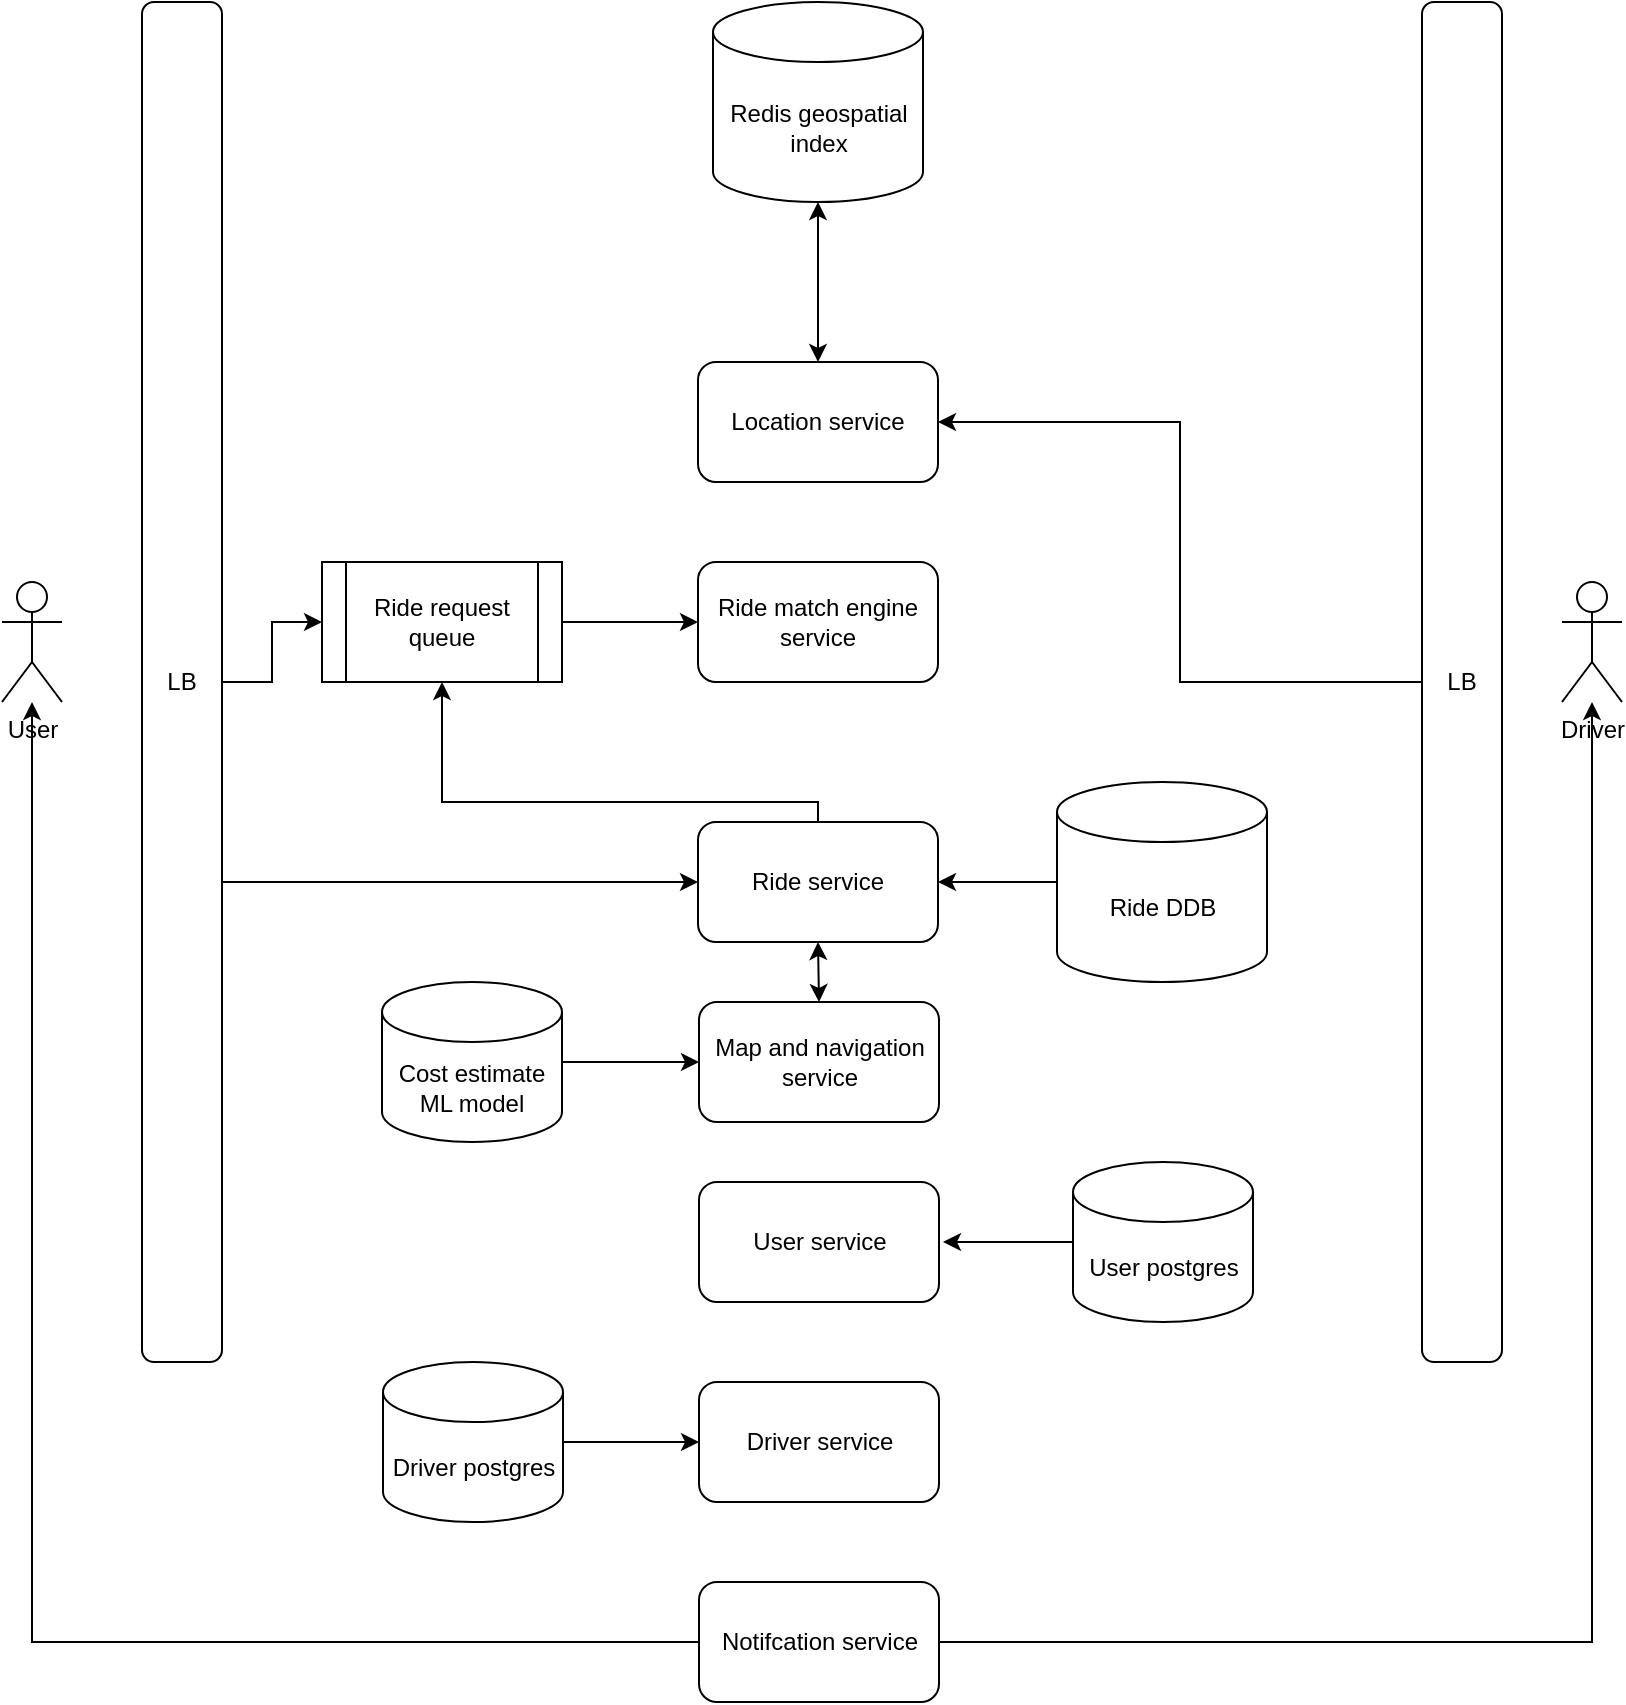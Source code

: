 <mxfile version="28.0.7">
  <diagram name="Page-1" id="IBkn1AV6_XAYANT_Cgsg">
    <mxGraphModel dx="1051" dy="660" grid="1" gridSize="10" guides="1" tooltips="1" connect="1" arrows="1" fold="1" page="1" pageScale="1" pageWidth="850" pageHeight="1100" math="0" shadow="0">
      <root>
        <mxCell id="0" />
        <mxCell id="1" parent="0" />
        <mxCell id="dDHguk34ElmMT3qhyhON-1" value="User" style="shape=umlActor;verticalLabelPosition=bottom;verticalAlign=top;html=1;outlineConnect=0;" parent="1" vertex="1">
          <mxGeometry x="10" y="450" width="30" height="60" as="geometry" />
        </mxCell>
        <mxCell id="gbZQUxVSYUYgcQM6FEUl-18" style="edgeStyle=orthogonalEdgeStyle;rounded=0;orthogonalLoop=1;jettySize=auto;html=1;entryX=0;entryY=0.5;entryDx=0;entryDy=0;" edge="1" parent="1" source="dDHguk34ElmMT3qhyhON-2" target="gbZQUxVSYUYgcQM6FEUl-12">
          <mxGeometry relative="1" as="geometry" />
        </mxCell>
        <mxCell id="gbZQUxVSYUYgcQM6FEUl-19" style="edgeStyle=orthogonalEdgeStyle;rounded=0;orthogonalLoop=1;jettySize=auto;html=1;entryX=0;entryY=0.5;entryDx=0;entryDy=0;" edge="1" parent="1" source="dDHguk34ElmMT3qhyhON-2" target="gbZQUxVSYUYgcQM6FEUl-17">
          <mxGeometry relative="1" as="geometry">
            <Array as="points">
              <mxPoint x="180" y="600" />
              <mxPoint x="180" y="600" />
            </Array>
          </mxGeometry>
        </mxCell>
        <mxCell id="dDHguk34ElmMT3qhyhON-2" value="LB" style="rounded=1;whiteSpace=wrap;html=1;" parent="1" vertex="1">
          <mxGeometry x="80" y="160" width="40" height="680" as="geometry" />
        </mxCell>
        <mxCell id="KC0I90stS5oIT5MQX-iv-26" style="edgeStyle=orthogonalEdgeStyle;rounded=0;orthogonalLoop=1;jettySize=auto;html=1;entryX=1;entryY=0;entryDx=0;entryDy=27.5;entryPerimeter=0;exitX=1;exitY=0.5;exitDx=0;exitDy=0;" parent="1" target="KC0I90stS5oIT5MQX-iv-13" edge="1">
          <mxGeometry relative="1" as="geometry">
            <mxPoint x="680" y="620" as="sourcePoint" />
            <Array as="points">
              <mxPoint x="740" y="620" />
              <mxPoint x="740" y="348" />
            </Array>
          </mxGeometry>
        </mxCell>
        <mxCell id="gbZQUxVSYUYgcQM6FEUl-7" style="edgeStyle=orthogonalEdgeStyle;rounded=0;orthogonalLoop=1;jettySize=auto;html=1;entryX=1;entryY=0.5;entryDx=0;entryDy=0;" edge="1" parent="1" source="gbZQUxVSYUYgcQM6FEUl-3" target="gbZQUxVSYUYgcQM6FEUl-6">
          <mxGeometry relative="1" as="geometry" />
        </mxCell>
        <mxCell id="gbZQUxVSYUYgcQM6FEUl-3" value="LB" style="rounded=1;whiteSpace=wrap;html=1;" vertex="1" parent="1">
          <mxGeometry x="720" y="160" width="40" height="680" as="geometry" />
        </mxCell>
        <mxCell id="gbZQUxVSYUYgcQM6FEUl-4" value="Driver" style="shape=umlActor;verticalLabelPosition=bottom;verticalAlign=top;html=1;outlineConnect=0;" vertex="1" parent="1">
          <mxGeometry x="790" y="450" width="30" height="60" as="geometry" />
        </mxCell>
        <mxCell id="gbZQUxVSYUYgcQM6FEUl-8" style="edgeStyle=orthogonalEdgeStyle;rounded=0;orthogonalLoop=1;jettySize=auto;html=1;entryX=0.5;entryY=0;entryDx=0;entryDy=0;startArrow=classic;startFill=1;" edge="1" parent="1" source="gbZQUxVSYUYgcQM6FEUl-5" target="gbZQUxVSYUYgcQM6FEUl-6">
          <mxGeometry relative="1" as="geometry" />
        </mxCell>
        <mxCell id="gbZQUxVSYUYgcQM6FEUl-5" value="Redis geospatial index" style="shape=cylinder3;whiteSpace=wrap;html=1;boundedLbl=1;backgroundOutline=1;size=15;" vertex="1" parent="1">
          <mxGeometry x="365.5" y="160" width="105" height="100" as="geometry" />
        </mxCell>
        <mxCell id="gbZQUxVSYUYgcQM6FEUl-6" value="Location service" style="rounded=1;whiteSpace=wrap;html=1;" vertex="1" parent="1">
          <mxGeometry x="358" y="340" width="120" height="60" as="geometry" />
        </mxCell>
        <mxCell id="gbZQUxVSYUYgcQM6FEUl-9" value="User service" style="rounded=1;whiteSpace=wrap;html=1;" vertex="1" parent="1">
          <mxGeometry x="358.5" y="750" width="120" height="60" as="geometry" />
        </mxCell>
        <mxCell id="gbZQUxVSYUYgcQM6FEUl-10" value="Driver service" style="rounded=1;whiteSpace=wrap;html=1;" vertex="1" parent="1">
          <mxGeometry x="358.5" y="850" width="120" height="60" as="geometry" />
        </mxCell>
        <mxCell id="gbZQUxVSYUYgcQM6FEUl-11" value="Ride match engine service" style="rounded=1;whiteSpace=wrap;html=1;" vertex="1" parent="1">
          <mxGeometry x="358" y="440" width="120" height="60" as="geometry" />
        </mxCell>
        <mxCell id="gbZQUxVSYUYgcQM6FEUl-14" style="edgeStyle=orthogonalEdgeStyle;rounded=0;orthogonalLoop=1;jettySize=auto;html=1;exitX=1;exitY=0.5;exitDx=0;exitDy=0;entryX=0;entryY=0.5;entryDx=0;entryDy=0;" edge="1" parent="1" source="gbZQUxVSYUYgcQM6FEUl-12" target="gbZQUxVSYUYgcQM6FEUl-11">
          <mxGeometry relative="1" as="geometry" />
        </mxCell>
        <mxCell id="gbZQUxVSYUYgcQM6FEUl-12" value="Ride request queue" style="shape=process;whiteSpace=wrap;html=1;backgroundOutline=1;" vertex="1" parent="1">
          <mxGeometry x="170" y="440" width="120" height="60" as="geometry" />
        </mxCell>
        <mxCell id="gbZQUxVSYUYgcQM6FEUl-28" style="edgeStyle=orthogonalEdgeStyle;rounded=0;orthogonalLoop=1;jettySize=auto;html=1;exitX=1;exitY=0.5;exitDx=0;exitDy=0;" edge="1" parent="1" source="gbZQUxVSYUYgcQM6FEUl-15" target="gbZQUxVSYUYgcQM6FEUl-4">
          <mxGeometry relative="1" as="geometry" />
        </mxCell>
        <mxCell id="gbZQUxVSYUYgcQM6FEUl-29" style="edgeStyle=orthogonalEdgeStyle;rounded=0;orthogonalLoop=1;jettySize=auto;html=1;" edge="1" parent="1" source="gbZQUxVSYUYgcQM6FEUl-15" target="dDHguk34ElmMT3qhyhON-1">
          <mxGeometry relative="1" as="geometry" />
        </mxCell>
        <mxCell id="gbZQUxVSYUYgcQM6FEUl-15" value="Notifcation service" style="rounded=1;whiteSpace=wrap;html=1;" vertex="1" parent="1">
          <mxGeometry x="358.5" y="950" width="120" height="60" as="geometry" />
        </mxCell>
        <mxCell id="gbZQUxVSYUYgcQM6FEUl-20" style="edgeStyle=orthogonalEdgeStyle;rounded=0;orthogonalLoop=1;jettySize=auto;html=1;entryX=0.5;entryY=1;entryDx=0;entryDy=0;" edge="1" parent="1" source="gbZQUxVSYUYgcQM6FEUl-17" target="gbZQUxVSYUYgcQM6FEUl-12">
          <mxGeometry relative="1" as="geometry">
            <Array as="points">
              <mxPoint x="418" y="560" />
              <mxPoint x="230" y="560" />
            </Array>
          </mxGeometry>
        </mxCell>
        <mxCell id="gbZQUxVSYUYgcQM6FEUl-33" style="edgeStyle=orthogonalEdgeStyle;rounded=0;orthogonalLoop=1;jettySize=auto;html=1;exitX=0.5;exitY=1;exitDx=0;exitDy=0;entryX=0.5;entryY=0;entryDx=0;entryDy=0;startArrow=classic;startFill=1;" edge="1" parent="1" source="gbZQUxVSYUYgcQM6FEUl-17" target="gbZQUxVSYUYgcQM6FEUl-30">
          <mxGeometry relative="1" as="geometry" />
        </mxCell>
        <mxCell id="gbZQUxVSYUYgcQM6FEUl-17" value="Ride service" style="rounded=1;whiteSpace=wrap;html=1;" vertex="1" parent="1">
          <mxGeometry x="358" y="570" width="120" height="60" as="geometry" />
        </mxCell>
        <mxCell id="gbZQUxVSYUYgcQM6FEUl-22" style="edgeStyle=orthogonalEdgeStyle;rounded=0;orthogonalLoop=1;jettySize=auto;html=1;entryX=1;entryY=0.5;entryDx=0;entryDy=0;" edge="1" parent="1" source="gbZQUxVSYUYgcQM6FEUl-21" target="gbZQUxVSYUYgcQM6FEUl-17">
          <mxGeometry relative="1" as="geometry" />
        </mxCell>
        <mxCell id="gbZQUxVSYUYgcQM6FEUl-21" value="Ride DDB" style="shape=cylinder3;whiteSpace=wrap;html=1;boundedLbl=1;backgroundOutline=1;size=15;" vertex="1" parent="1">
          <mxGeometry x="537.5" y="550" width="105" height="100" as="geometry" />
        </mxCell>
        <mxCell id="gbZQUxVSYUYgcQM6FEUl-25" style="edgeStyle=orthogonalEdgeStyle;rounded=0;orthogonalLoop=1;jettySize=auto;html=1;" edge="1" parent="1" source="gbZQUxVSYUYgcQM6FEUl-24">
          <mxGeometry relative="1" as="geometry">
            <mxPoint x="480.5" y="780" as="targetPoint" />
            <Array as="points">
              <mxPoint x="540.5" y="780" />
              <mxPoint x="540.5" y="780" />
            </Array>
          </mxGeometry>
        </mxCell>
        <mxCell id="gbZQUxVSYUYgcQM6FEUl-24" value="User postgres" style="shape=cylinder3;whiteSpace=wrap;html=1;boundedLbl=1;backgroundOutline=1;size=15;" vertex="1" parent="1">
          <mxGeometry x="545.5" y="740" width="90" height="80" as="geometry" />
        </mxCell>
        <mxCell id="gbZQUxVSYUYgcQM6FEUl-27" style="edgeStyle=orthogonalEdgeStyle;rounded=0;orthogonalLoop=1;jettySize=auto;html=1;entryX=0;entryY=0.5;entryDx=0;entryDy=0;" edge="1" parent="1" source="gbZQUxVSYUYgcQM6FEUl-26" target="gbZQUxVSYUYgcQM6FEUl-10">
          <mxGeometry relative="1" as="geometry" />
        </mxCell>
        <mxCell id="gbZQUxVSYUYgcQM6FEUl-26" value="Driver postgres" style="shape=cylinder3;whiteSpace=wrap;html=1;boundedLbl=1;backgroundOutline=1;size=15;" vertex="1" parent="1">
          <mxGeometry x="200.5" y="840" width="90" height="80" as="geometry" />
        </mxCell>
        <mxCell id="gbZQUxVSYUYgcQM6FEUl-30" value="Map and navigation service" style="rounded=1;whiteSpace=wrap;html=1;" vertex="1" parent="1">
          <mxGeometry x="358.5" y="660" width="120" height="60" as="geometry" />
        </mxCell>
        <mxCell id="gbZQUxVSYUYgcQM6FEUl-32" style="edgeStyle=orthogonalEdgeStyle;rounded=0;orthogonalLoop=1;jettySize=auto;html=1;entryX=0;entryY=0.5;entryDx=0;entryDy=0;" edge="1" parent="1" source="gbZQUxVSYUYgcQM6FEUl-31" target="gbZQUxVSYUYgcQM6FEUl-30">
          <mxGeometry relative="1" as="geometry" />
        </mxCell>
        <mxCell id="gbZQUxVSYUYgcQM6FEUl-31" value="Cost estimate ML model" style="shape=cylinder3;whiteSpace=wrap;html=1;boundedLbl=1;backgroundOutline=1;size=15;" vertex="1" parent="1">
          <mxGeometry x="200" y="650" width="90" height="80" as="geometry" />
        </mxCell>
      </root>
    </mxGraphModel>
  </diagram>
</mxfile>
